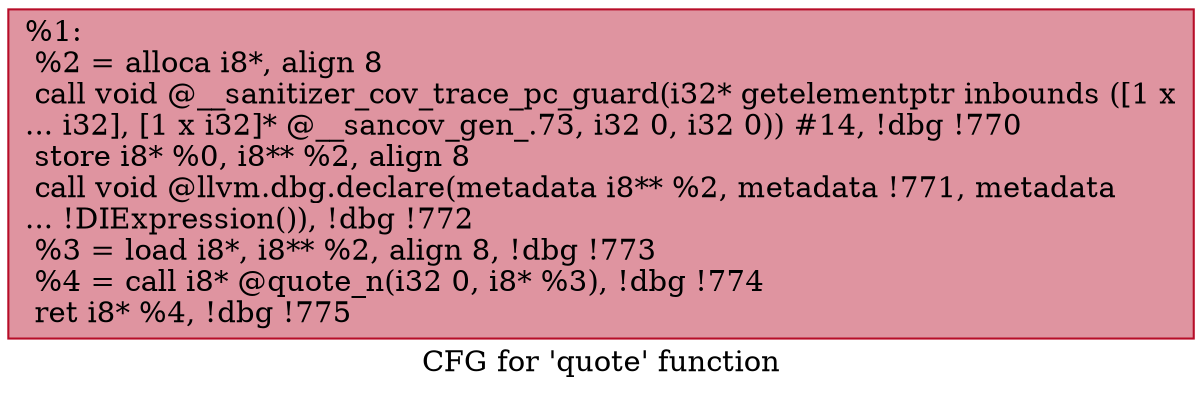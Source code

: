 digraph "CFG for 'quote' function" {
	label="CFG for 'quote' function";

	Node0x5555558e4700 [shape=record,color="#b70d28ff", style=filled, fillcolor="#b70d2870",label="{%1:\l  %2 = alloca i8*, align 8\l  call void @__sanitizer_cov_trace_pc_guard(i32* getelementptr inbounds ([1 x\l... i32], [1 x i32]* @__sancov_gen_.73, i32 0, i32 0)) #14, !dbg !770\l  store i8* %0, i8** %2, align 8\l  call void @llvm.dbg.declare(metadata i8** %2, metadata !771, metadata\l... !DIExpression()), !dbg !772\l  %3 = load i8*, i8** %2, align 8, !dbg !773\l  %4 = call i8* @quote_n(i32 0, i8* %3), !dbg !774\l  ret i8* %4, !dbg !775\l}"];
}
